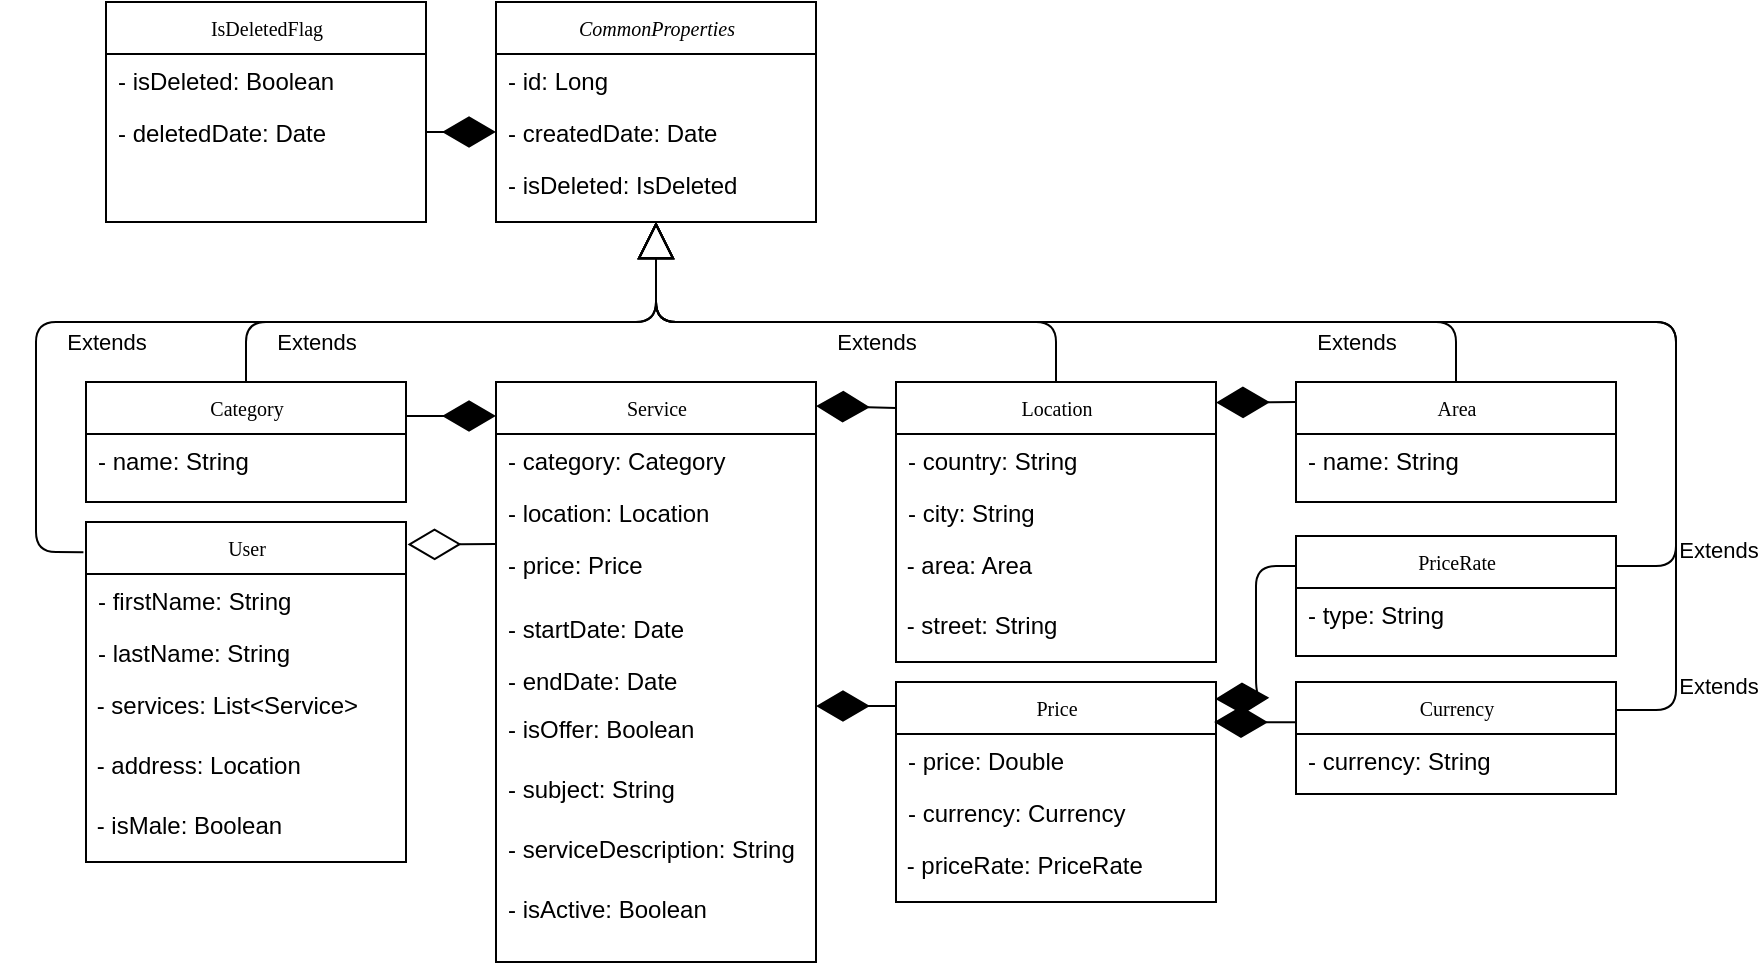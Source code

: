 <mxfile version="12.8.1" type="github">
  <diagram name="Page-1" id="c4acf3e9-155e-7222-9cf6-157b1a14988f">
    <mxGraphModel dx="1915" dy="1590" grid="1" gridSize="10" guides="1" tooltips="1" connect="1" arrows="1" fold="1" page="1" pageScale="1" pageWidth="850" pageHeight="1100" background="#ffffff" math="0" shadow="0">
      <root>
        <mxCell id="0" />
        <mxCell id="1" parent="0" />
        <mxCell id="17acba5748e5396b-20" value="Category" style="swimlane;html=1;fontStyle=0;childLayout=stackLayout;horizontal=1;startSize=26;fillColor=none;horizontalStack=0;resizeParent=1;resizeLast=0;collapsible=1;marginBottom=0;swimlaneFillColor=#ffffff;rounded=0;shadow=0;comic=0;labelBackgroundColor=none;strokeWidth=1;fontFamily=Verdana;fontSize=10;align=center;" parent="1" vertex="1">
          <mxGeometry x="-425" y="-550" width="160" height="60" as="geometry" />
        </mxCell>
        <mxCell id="DxIsQP9263FxMT1ZJkQR-26" value="- name: String" style="text;html=1;strokeColor=none;fillColor=none;align=left;verticalAlign=top;spacingLeft=4;spacingRight=4;whiteSpace=wrap;overflow=hidden;rotatable=0;points=[[0,0.5],[1,0.5]];portConstraint=eastwest;" parent="17acba5748e5396b-20" vertex="1">
          <mxGeometry y="26" width="160" height="30" as="geometry" />
        </mxCell>
        <mxCell id="17acba5748e5396b-30" value="Service" style="swimlane;html=1;fontStyle=0;childLayout=stackLayout;horizontal=1;startSize=26;fillColor=none;horizontalStack=0;resizeParent=1;resizeLast=0;collapsible=1;marginBottom=0;swimlaneFillColor=#ffffff;rounded=0;shadow=0;comic=0;labelBackgroundColor=none;strokeWidth=1;fontFamily=Verdana;fontSize=10;align=center;" parent="1" vertex="1">
          <mxGeometry x="-220" y="-550" width="160" height="290" as="geometry" />
        </mxCell>
        <mxCell id="17acba5748e5396b-31" value="- category: Category" style="text;html=1;strokeColor=none;fillColor=none;align=left;verticalAlign=top;spacingLeft=4;spacingRight=4;whiteSpace=wrap;overflow=hidden;rotatable=0;points=[[0,0.5],[1,0.5]];portConstraint=eastwest;" parent="17acba5748e5396b-30" vertex="1">
          <mxGeometry y="26" width="160" height="26" as="geometry" />
        </mxCell>
        <mxCell id="17acba5748e5396b-32" value="- location: Location" style="text;html=1;strokeColor=none;fillColor=none;align=left;verticalAlign=top;spacingLeft=4;spacingRight=4;whiteSpace=wrap;overflow=hidden;rotatable=0;points=[[0,0.5],[1,0.5]];portConstraint=eastwest;" parent="17acba5748e5396b-30" vertex="1">
          <mxGeometry y="52" width="160" height="26" as="geometry" />
        </mxCell>
        <mxCell id="17acba5748e5396b-33" value="- price: Price" style="text;html=1;strokeColor=none;fillColor=none;align=left;verticalAlign=top;spacingLeft=4;spacingRight=4;whiteSpace=wrap;overflow=hidden;rotatable=0;points=[[0,0.5],[1,0.5]];portConstraint=eastwest;" parent="17acba5748e5396b-30" vertex="1">
          <mxGeometry y="78" width="160" height="32" as="geometry" />
        </mxCell>
        <mxCell id="zWuEhCJksEVTQqrsZCxa-1" value="- startDate: Date" style="text;html=1;strokeColor=none;fillColor=none;align=left;verticalAlign=top;spacingLeft=4;spacingRight=4;whiteSpace=wrap;overflow=hidden;rotatable=0;points=[[0,0.5],[1,0.5]];portConstraint=eastwest;" parent="17acba5748e5396b-30" vertex="1">
          <mxGeometry y="110" width="160" height="26" as="geometry" />
        </mxCell>
        <mxCell id="zWuEhCJksEVTQqrsZCxa-2" value="- endDate: Date" style="text;html=1;strokeColor=none;fillColor=none;align=left;verticalAlign=top;spacingLeft=4;spacingRight=4;whiteSpace=wrap;overflow=hidden;rotatable=0;points=[[0,0.5],[1,0.5]];portConstraint=eastwest;" parent="17acba5748e5396b-30" vertex="1">
          <mxGeometry y="136" width="160" height="24" as="geometry" />
        </mxCell>
        <mxCell id="zWuEhCJksEVTQqrsZCxa-3" value="- isOffer: Boolean" style="text;html=1;strokeColor=none;fillColor=none;align=left;verticalAlign=top;spacingLeft=4;spacingRight=4;whiteSpace=wrap;overflow=hidden;rotatable=0;points=[[0,0.5],[1,0.5]];portConstraint=eastwest;" parent="17acba5748e5396b-30" vertex="1">
          <mxGeometry y="160" width="160" height="30" as="geometry" />
        </mxCell>
        <mxCell id="zWuEhCJksEVTQqrsZCxa-5" value="- subject: String" style="text;html=1;strokeColor=none;fillColor=none;align=left;verticalAlign=top;spacingLeft=4;spacingRight=4;whiteSpace=wrap;overflow=hidden;rotatable=0;points=[[0,0.5],[1,0.5]];portConstraint=eastwest;" parent="17acba5748e5396b-30" vertex="1">
          <mxGeometry y="190" width="160" height="30" as="geometry" />
        </mxCell>
        <mxCell id="zWuEhCJksEVTQqrsZCxa-6" value="- serviceDescription: String" style="text;html=1;strokeColor=none;fillColor=none;align=left;verticalAlign=top;spacingLeft=4;spacingRight=4;whiteSpace=wrap;overflow=hidden;rotatable=0;points=[[0,0.5],[1,0.5]];portConstraint=eastwest;" parent="17acba5748e5396b-30" vertex="1">
          <mxGeometry y="220" width="160" height="30" as="geometry" />
        </mxCell>
        <mxCell id="zWuEhCJksEVTQqrsZCxa-8" value="- isActive: Boolean" style="text;html=1;strokeColor=none;fillColor=none;align=left;verticalAlign=top;spacingLeft=4;spacingRight=4;whiteSpace=wrap;overflow=hidden;rotatable=0;points=[[0,0.5],[1,0.5]];portConstraint=eastwest;" parent="17acba5748e5396b-30" vertex="1">
          <mxGeometry y="250" width="160" height="30" as="geometry" />
        </mxCell>
        <mxCell id="DxIsQP9263FxMT1ZJkQR-27" value="IsDeletedFlag" style="swimlane;html=1;fontStyle=0;childLayout=stackLayout;horizontal=1;startSize=26;fillColor=none;horizontalStack=0;resizeParent=1;resizeLast=0;collapsible=1;marginBottom=0;swimlaneFillColor=#ffffff;rounded=0;shadow=0;comic=0;labelBackgroundColor=none;strokeWidth=1;fontFamily=Verdana;fontSize=10;align=center;" parent="1" vertex="1">
          <mxGeometry x="-415" y="-740" width="160" height="110" as="geometry" />
        </mxCell>
        <mxCell id="DxIsQP9263FxMT1ZJkQR-28" value="- isDeleted: Boolean" style="text;html=1;strokeColor=none;fillColor=none;align=left;verticalAlign=top;spacingLeft=4;spacingRight=4;whiteSpace=wrap;overflow=hidden;rotatable=0;points=[[0,0.5],[1,0.5]];portConstraint=eastwest;" parent="DxIsQP9263FxMT1ZJkQR-27" vertex="1">
          <mxGeometry y="26" width="160" height="26" as="geometry" />
        </mxCell>
        <mxCell id="DxIsQP9263FxMT1ZJkQR-29" value="- deletedDate: Date" style="text;html=1;strokeColor=none;fillColor=none;align=left;verticalAlign=top;spacingLeft=4;spacingRight=4;whiteSpace=wrap;overflow=hidden;rotatable=0;points=[[0,0.5],[1,0.5]];portConstraint=eastwest;" parent="DxIsQP9263FxMT1ZJkQR-27" vertex="1">
          <mxGeometry y="52" width="160" height="26" as="geometry" />
        </mxCell>
        <mxCell id="ztwFjhEFwHQVpPUq619F-6" value="PriceRate" style="swimlane;html=1;fontStyle=0;childLayout=stackLayout;horizontal=1;startSize=26;fillColor=none;horizontalStack=0;resizeParent=1;resizeLast=0;collapsible=1;marginBottom=0;swimlaneFillColor=#ffffff;rounded=0;shadow=0;comic=0;labelBackgroundColor=none;strokeWidth=1;fontFamily=Verdana;fontSize=10;align=center;" parent="1" vertex="1">
          <mxGeometry x="180" y="-473" width="160" height="60" as="geometry" />
        </mxCell>
        <mxCell id="ztwFjhEFwHQVpPUq619F-8" value="- type: String" style="text;html=1;strokeColor=none;fillColor=none;align=left;verticalAlign=top;spacingLeft=4;spacingRight=4;whiteSpace=wrap;overflow=hidden;rotatable=0;points=[[0,0.5],[1,0.5]];portConstraint=eastwest;" parent="ztwFjhEFwHQVpPUq619F-6" vertex="1">
          <mxGeometry y="26" width="160" height="34" as="geometry" />
        </mxCell>
        <mxCell id="ztwFjhEFwHQVpPUq619F-17" value="" style="endArrow=diamondThin;endFill=1;endSize=24;html=1;entryX=0.998;entryY=0.077;entryDx=0;entryDy=0;entryPerimeter=0;exitX=0;exitY=0.25;exitDx=0;exitDy=0;" parent="1" source="ztwFjhEFwHQVpPUq619F-6" target="x3K7wTu7mBivTrbuIcmW-21" edge="1">
          <mxGeometry width="160" relative="1" as="geometry">
            <mxPoint x="200" y="-392" as="sourcePoint" />
            <mxPoint x="141.6" y="-445.44" as="targetPoint" />
            <Array as="points">
              <mxPoint x="160" y="-458" />
              <mxPoint x="160" y="-392" />
            </Array>
          </mxGeometry>
        </mxCell>
        <mxCell id="ztwFjhEFwHQVpPUq619F-34" value="&lt;i&gt;CommonProperties&lt;/i&gt;" style="swimlane;html=1;fontStyle=0;childLayout=stackLayout;horizontal=1;startSize=26;fillColor=none;horizontalStack=0;resizeParent=1;resizeLast=0;collapsible=1;marginBottom=0;swimlaneFillColor=#ffffff;rounded=0;shadow=0;comic=0;labelBackgroundColor=none;strokeWidth=1;fontFamily=Verdana;fontSize=10;align=center;" parent="1" vertex="1">
          <mxGeometry x="-220" y="-740" width="160" height="110" as="geometry" />
        </mxCell>
        <mxCell id="ztwFjhEFwHQVpPUq619F-35" value="- id: Long" style="text;html=1;strokeColor=none;fillColor=none;align=left;verticalAlign=top;spacingLeft=4;spacingRight=4;whiteSpace=wrap;overflow=hidden;rotatable=0;points=[[0,0.5],[1,0.5]];portConstraint=eastwest;" parent="ztwFjhEFwHQVpPUq619F-34" vertex="1">
          <mxGeometry y="26" width="160" height="26" as="geometry" />
        </mxCell>
        <mxCell id="ztwFjhEFwHQVpPUq619F-36" value="- createdDate: Date" style="text;html=1;strokeColor=none;fillColor=none;align=left;verticalAlign=top;spacingLeft=4;spacingRight=4;whiteSpace=wrap;overflow=hidden;rotatable=0;points=[[0,0.5],[1,0.5]];portConstraint=eastwest;" parent="ztwFjhEFwHQVpPUq619F-34" vertex="1">
          <mxGeometry y="52" width="160" height="26" as="geometry" />
        </mxCell>
        <mxCell id="ztwFjhEFwHQVpPUq619F-38" value="- isDeleted: IsDeleted" style="text;html=1;strokeColor=none;fillColor=none;align=left;verticalAlign=top;spacingLeft=4;spacingRight=4;whiteSpace=wrap;overflow=hidden;rotatable=0;points=[[0,0.5],[1,0.5]];portConstraint=eastwest;" parent="ztwFjhEFwHQVpPUq619F-34" vertex="1">
          <mxGeometry y="78" width="160" height="26" as="geometry" />
        </mxCell>
        <mxCell id="ztwFjhEFwHQVpPUq619F-37" value="" style="endArrow=diamondThin;endFill=1;endSize=24;html=1;exitX=1;exitY=0.5;exitDx=0;exitDy=0;entryX=0;entryY=0.5;entryDx=0;entryDy=0;" parent="1" source="DxIsQP9263FxMT1ZJkQR-29" target="ztwFjhEFwHQVpPUq619F-36" edge="1">
          <mxGeometry width="160" relative="1" as="geometry">
            <mxPoint x="-560" y="207" as="sourcePoint" />
            <mxPoint x="-343.56" y="281.812" as="targetPoint" />
          </mxGeometry>
        </mxCell>
        <mxCell id="ztwFjhEFwHQVpPUq619F-42" value="Extends" style="endArrow=block;endSize=16;endFill=0;html=1;entryX=0.5;entryY=1;entryDx=0;entryDy=0;exitX=0.5;exitY=0;exitDx=0;exitDy=0;" parent="1" target="ztwFjhEFwHQVpPUq619F-34" edge="1">
          <mxGeometry x="-0.143" y="10" width="160" relative="1" as="geometry">
            <mxPoint x="60" y="-550" as="sourcePoint" />
            <mxPoint x="-320" y="170" as="targetPoint" />
            <Array as="points">
              <mxPoint x="60" y="-580" />
              <mxPoint x="-140" y="-580" />
            </Array>
            <mxPoint as="offset" />
          </mxGeometry>
        </mxCell>
        <mxCell id="ztwFjhEFwHQVpPUq619F-43" value="Extends" style="endArrow=block;endSize=16;endFill=0;html=1;exitX=0.5;exitY=0;exitDx=0;exitDy=0;" parent="1" source="17acba5748e5396b-20" edge="1">
          <mxGeometry x="-0.544" y="-10" width="160" relative="1" as="geometry">
            <mxPoint y="459" as="sourcePoint" />
            <mxPoint x="-140" y="-630" as="targetPoint" />
            <Array as="points">
              <mxPoint x="-345" y="-580" />
              <mxPoint x="-140" y="-580" />
            </Array>
            <mxPoint as="offset" />
          </mxGeometry>
        </mxCell>
        <mxCell id="ztwFjhEFwHQVpPUq619F-45" value="Extends" style="endArrow=block;endSize=16;endFill=0;html=1;exitX=1;exitY=0.25;exitDx=0;exitDy=0;" parent="1" source="ztwFjhEFwHQVpPUq619F-6" edge="1">
          <mxGeometry x="-0.893" y="-21" width="160" relative="1" as="geometry">
            <mxPoint x="370" y="-460" as="sourcePoint" />
            <mxPoint x="-140" y="-630" as="targetPoint" />
            <Array as="points">
              <mxPoint x="370" y="-458" />
              <mxPoint x="370" y="-580" />
              <mxPoint x="-140" y="-580" />
            </Array>
            <mxPoint as="offset" />
          </mxGeometry>
        </mxCell>
        <mxCell id="_KMC38DOttRhCcEWU3Ac-1" value="User" style="swimlane;html=1;fontStyle=0;childLayout=stackLayout;horizontal=1;startSize=26;fillColor=none;horizontalStack=0;resizeParent=1;resizeLast=0;collapsible=1;marginBottom=0;swimlaneFillColor=#ffffff;rounded=0;shadow=0;comic=0;labelBackgroundColor=none;strokeWidth=1;fontFamily=Verdana;fontSize=10;align=center;" parent="1" vertex="1">
          <mxGeometry x="-425" y="-480" width="160" height="170" as="geometry" />
        </mxCell>
        <mxCell id="_KMC38DOttRhCcEWU3Ac-2" value="- firstName: String" style="text;html=1;strokeColor=none;fillColor=none;align=left;verticalAlign=top;spacingLeft=4;spacingRight=4;whiteSpace=wrap;overflow=hidden;rotatable=0;points=[[0,0.5],[1,0.5]];portConstraint=eastwest;" parent="_KMC38DOttRhCcEWU3Ac-1" vertex="1">
          <mxGeometry y="26" width="160" height="26" as="geometry" />
        </mxCell>
        <mxCell id="_KMC38DOttRhCcEWU3Ac-3" value="- lastName: String" style="text;html=1;strokeColor=none;fillColor=none;align=left;verticalAlign=top;spacingLeft=4;spacingRight=4;whiteSpace=wrap;overflow=hidden;rotatable=0;points=[[0,0.5],[1,0.5]];portConstraint=eastwest;" parent="_KMC38DOttRhCcEWU3Ac-1" vertex="1">
          <mxGeometry y="52" width="160" height="26" as="geometry" />
        </mxCell>
        <mxCell id="_KMC38DOttRhCcEWU3Ac-4" value="&amp;nbsp;- services: List&amp;lt;Service&amp;gt;" style="text;html=1;" parent="_KMC38DOttRhCcEWU3Ac-1" vertex="1">
          <mxGeometry y="78" width="160" height="30" as="geometry" />
        </mxCell>
        <mxCell id="_KMC38DOttRhCcEWU3Ac-7" value="&amp;nbsp;- address: Location" style="text;html=1;" parent="_KMC38DOttRhCcEWU3Ac-1" vertex="1">
          <mxGeometry y="108" width="160" height="30" as="geometry" />
        </mxCell>
        <mxCell id="_KMC38DOttRhCcEWU3Ac-8" value="&amp;nbsp;- isMale: Boolean" style="text;html=1;" parent="_KMC38DOttRhCcEWU3Ac-1" vertex="1">
          <mxGeometry y="138" width="160" height="30" as="geometry" />
        </mxCell>
        <mxCell id="_KMC38DOttRhCcEWU3Ac-5" value="" style="endArrow=diamondThin;endFill=0;endSize=24;html=1;entryX=1.005;entryY=0.066;entryDx=0;entryDy=0;entryPerimeter=0;" parent="1" target="_KMC38DOttRhCcEWU3Ac-1" edge="1">
          <mxGeometry width="160" relative="1" as="geometry">
            <mxPoint x="-220" y="-469" as="sourcePoint" />
            <mxPoint x="-560" y="-580" as="targetPoint" />
            <Array as="points" />
          </mxGeometry>
        </mxCell>
        <mxCell id="ztwFjhEFwHQVpPUq619F-12" value="Currency" style="swimlane;html=1;fontStyle=0;childLayout=stackLayout;horizontal=1;startSize=26;fillColor=none;horizontalStack=0;resizeParent=1;resizeLast=0;collapsible=1;marginBottom=0;swimlaneFillColor=#ffffff;rounded=0;shadow=0;comic=0;labelBackgroundColor=none;strokeWidth=1;fontFamily=Verdana;fontSize=10;align=center;" parent="1" vertex="1">
          <mxGeometry x="180" y="-400" width="160" height="56" as="geometry" />
        </mxCell>
        <mxCell id="ztwFjhEFwHQVpPUq619F-14" value="- currency:&amp;nbsp;String" style="text;html=1;strokeColor=none;fillColor=none;align=left;verticalAlign=top;spacingLeft=4;spacingRight=4;whiteSpace=wrap;overflow=hidden;rotatable=0;points=[[0,0.5],[1,0.5]];portConstraint=eastwest;" parent="ztwFjhEFwHQVpPUq619F-12" vertex="1">
          <mxGeometry y="26" width="160" height="30" as="geometry" />
        </mxCell>
        <mxCell id="x3K7wTu7mBivTrbuIcmW-5" value="" style="endArrow=diamondThin;endFill=1;endSize=24;html=1;entryX=0.994;entryY=0.691;entryDx=0;entryDy=0;entryPerimeter=0;" edge="1" parent="1">
          <mxGeometry width="160" relative="1" as="geometry">
            <mxPoint x="180" y="-379.83" as="sourcePoint" />
            <mxPoint x="139.04" y="-380.0" as="targetPoint" />
            <Array as="points" />
          </mxGeometry>
        </mxCell>
        <mxCell id="ztwFjhEFwHQVpPUq619F-1" value="Area" style="swimlane;html=1;fontStyle=0;childLayout=stackLayout;horizontal=1;startSize=26;fillColor=none;horizontalStack=0;resizeParent=1;resizeLast=0;collapsible=1;marginBottom=0;swimlaneFillColor=#ffffff;rounded=0;shadow=0;comic=0;labelBackgroundColor=none;strokeWidth=1;fontFamily=Verdana;fontSize=10;align=center;" parent="1" vertex="1">
          <mxGeometry x="180" y="-550" width="160" height="60" as="geometry" />
        </mxCell>
        <mxCell id="ztwFjhEFwHQVpPUq619F-3" value="- name: String" style="text;html=1;strokeColor=none;fillColor=none;align=left;verticalAlign=top;spacingLeft=4;spacingRight=4;whiteSpace=wrap;overflow=hidden;rotatable=0;points=[[0,0.5],[1,0.5]];portConstraint=eastwest;" parent="ztwFjhEFwHQVpPUq619F-1" vertex="1">
          <mxGeometry y="26" width="160" height="30" as="geometry" />
        </mxCell>
        <mxCell id="x3K7wTu7mBivTrbuIcmW-6" value="Extends" style="endArrow=block;endSize=16;endFill=0;html=1;exitX=-0.008;exitY=0.089;exitDx=0;exitDy=0;exitPerimeter=0;" edge="1" parent="1" source="_KMC38DOttRhCcEWU3Ac-1">
          <mxGeometry x="-0.303" y="-10" width="160" relative="1" as="geometry">
            <mxPoint x="-480" y="-450" as="sourcePoint" />
            <mxPoint x="-140" y="-630" as="targetPoint" />
            <Array as="points">
              <mxPoint x="-450" y="-465" />
              <mxPoint x="-450" y="-580" />
              <mxPoint x="-260" y="-580" />
              <mxPoint x="-140" y="-580" />
            </Array>
            <mxPoint as="offset" />
          </mxGeometry>
        </mxCell>
        <mxCell id="x3K7wTu7mBivTrbuIcmW-7" value="" style="endArrow=diamondThin;endFill=1;endSize=24;html=1;" edge="1" parent="1">
          <mxGeometry width="160" relative="1" as="geometry">
            <mxPoint x="-20" y="-537" as="sourcePoint" />
            <mxPoint x="-60" y="-538" as="targetPoint" />
          </mxGeometry>
        </mxCell>
        <mxCell id="x3K7wTu7mBivTrbuIcmW-8" value="" style="endArrow=diamondThin;endFill=1;endSize=24;html=1;entryX=1;entryY=0.5;entryDx=0;entryDy=0;" edge="1" parent="1">
          <mxGeometry width="160" relative="1" as="geometry">
            <mxPoint x="-20" y="-388" as="sourcePoint" />
            <mxPoint x="-60" y="-388" as="targetPoint" />
          </mxGeometry>
        </mxCell>
        <mxCell id="x3K7wTu7mBivTrbuIcmW-9" value="Extends" style="endArrow=block;endSize=16;endFill=0;html=1;exitX=0.5;exitY=0;exitDx=0;exitDy=0;" edge="1" parent="1" source="ztwFjhEFwHQVpPUq619F-1">
          <mxGeometry x="-0.667" y="10" width="160" relative="1" as="geometry">
            <mxPoint x="370" y="-450" as="sourcePoint" />
            <mxPoint x="-140" y="-630" as="targetPoint" />
            <Array as="points">
              <mxPoint x="260" y="-580" />
              <mxPoint x="-140" y="-580" />
            </Array>
            <mxPoint as="offset" />
          </mxGeometry>
        </mxCell>
        <mxCell id="x3K7wTu7mBivTrbuIcmW-11" value="" style="endArrow=diamondThin;endFill=1;endSize=24;html=1;entryX=1.019;entryY=0.043;entryDx=0;entryDy=0;entryPerimeter=0;" edge="1" parent="1">
          <mxGeometry width="160" relative="1" as="geometry">
            <mxPoint x="180" y="-540" as="sourcePoint" />
            <mxPoint x="140.0" y="-539.713" as="targetPoint" />
          </mxGeometry>
        </mxCell>
        <mxCell id="x3K7wTu7mBivTrbuIcmW-12" value="Extends" style="endArrow=block;endSize=16;endFill=0;html=1;exitX=1;exitY=0.25;exitDx=0;exitDy=0;" edge="1" parent="1" source="ztwFjhEFwHQVpPUq619F-12">
          <mxGeometry x="-0.893" y="-21" width="160" relative="1" as="geometry">
            <mxPoint x="340" y="-465" as="sourcePoint" />
            <mxPoint x="-140" y="-630" as="targetPoint" />
            <Array as="points">
              <mxPoint x="370" y="-386" />
              <mxPoint x="370" y="-580" />
              <mxPoint x="-140" y="-580" />
            </Array>
            <mxPoint as="offset" />
          </mxGeometry>
        </mxCell>
        <mxCell id="x3K7wTu7mBivTrbuIcmW-13" value="" style="endArrow=diamondThin;endFill=1;endSize=24;html=1;" edge="1" parent="1">
          <mxGeometry width="160" relative="1" as="geometry">
            <mxPoint x="-265" y="-533" as="sourcePoint" />
            <mxPoint x="-220" y="-533" as="targetPoint" />
          </mxGeometry>
        </mxCell>
        <mxCell id="x3K7wTu7mBivTrbuIcmW-15" value="Location" style="swimlane;html=1;fontStyle=0;childLayout=stackLayout;horizontal=1;startSize=26;fillColor=none;horizontalStack=0;resizeParent=1;resizeLast=0;collapsible=1;marginBottom=0;swimlaneFillColor=#ffffff;rounded=0;shadow=0;comic=0;labelBackgroundColor=none;strokeWidth=1;fontFamily=Verdana;fontSize=10;align=center;" vertex="1" parent="1">
          <mxGeometry x="-20" y="-550" width="160" height="140" as="geometry" />
        </mxCell>
        <mxCell id="x3K7wTu7mBivTrbuIcmW-16" value="- country: String" style="text;html=1;strokeColor=none;fillColor=none;align=left;verticalAlign=top;spacingLeft=4;spacingRight=4;whiteSpace=wrap;overflow=hidden;rotatable=0;points=[[0,0.5],[1,0.5]];portConstraint=eastwest;" vertex="1" parent="x3K7wTu7mBivTrbuIcmW-15">
          <mxGeometry y="26" width="160" height="26" as="geometry" />
        </mxCell>
        <mxCell id="x3K7wTu7mBivTrbuIcmW-17" value="- city: String" style="text;html=1;strokeColor=none;fillColor=none;align=left;verticalAlign=top;spacingLeft=4;spacingRight=4;whiteSpace=wrap;overflow=hidden;rotatable=0;points=[[0,0.5],[1,0.5]];portConstraint=eastwest;" vertex="1" parent="x3K7wTu7mBivTrbuIcmW-15">
          <mxGeometry y="52" width="160" height="26" as="geometry" />
        </mxCell>
        <mxCell id="x3K7wTu7mBivTrbuIcmW-18" value="&amp;nbsp;- area: Area" style="text;html=1;" vertex="1" parent="x3K7wTu7mBivTrbuIcmW-15">
          <mxGeometry y="78" width="160" height="30" as="geometry" />
        </mxCell>
        <mxCell id="x3K7wTu7mBivTrbuIcmW-19" value="&amp;nbsp;- street: String" style="text;html=1;" vertex="1" parent="x3K7wTu7mBivTrbuIcmW-15">
          <mxGeometry y="108" width="160" height="30" as="geometry" />
        </mxCell>
        <mxCell id="x3K7wTu7mBivTrbuIcmW-21" value="Price" style="swimlane;html=1;fontStyle=0;childLayout=stackLayout;horizontal=1;startSize=26;fillColor=none;horizontalStack=0;resizeParent=1;resizeLast=0;collapsible=1;marginBottom=0;swimlaneFillColor=#ffffff;rounded=0;shadow=0;comic=0;labelBackgroundColor=none;strokeWidth=1;fontFamily=Verdana;fontSize=10;align=center;" vertex="1" parent="1">
          <mxGeometry x="-20" y="-400" width="160" height="110" as="geometry" />
        </mxCell>
        <mxCell id="x3K7wTu7mBivTrbuIcmW-22" value="- price: Double" style="text;html=1;strokeColor=none;fillColor=none;align=left;verticalAlign=top;spacingLeft=4;spacingRight=4;whiteSpace=wrap;overflow=hidden;rotatable=0;points=[[0,0.5],[1,0.5]];portConstraint=eastwest;" vertex="1" parent="x3K7wTu7mBivTrbuIcmW-21">
          <mxGeometry y="26" width="160" height="26" as="geometry" />
        </mxCell>
        <mxCell id="x3K7wTu7mBivTrbuIcmW-23" value="- currency: Currency" style="text;html=1;strokeColor=none;fillColor=none;align=left;verticalAlign=top;spacingLeft=4;spacingRight=4;whiteSpace=wrap;overflow=hidden;rotatable=0;points=[[0,0.5],[1,0.5]];portConstraint=eastwest;" vertex="1" parent="x3K7wTu7mBivTrbuIcmW-21">
          <mxGeometry y="52" width="160" height="26" as="geometry" />
        </mxCell>
        <mxCell id="x3K7wTu7mBivTrbuIcmW-24" value="&amp;nbsp;- priceRate: PriceRate" style="text;html=1;" vertex="1" parent="x3K7wTu7mBivTrbuIcmW-21">
          <mxGeometry y="78" width="160" height="30" as="geometry" />
        </mxCell>
      </root>
    </mxGraphModel>
  </diagram>
</mxfile>
